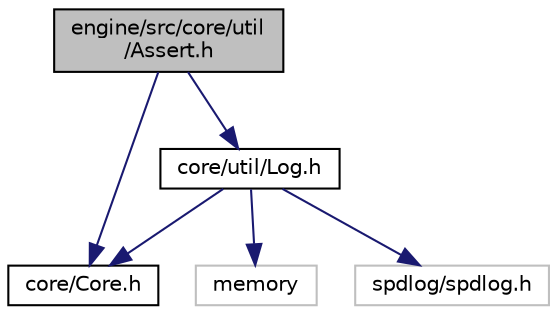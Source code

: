 digraph "engine/src/core/util/Assert.h"
{
 // LATEX_PDF_SIZE
  edge [fontname="Helvetica",fontsize="10",labelfontname="Helvetica",labelfontsize="10"];
  node [fontname="Helvetica",fontsize="10",shape=record];
  Node1 [label="engine/src/core/util\l/Assert.h",height=0.2,width=0.4,color="black", fillcolor="grey75", style="filled", fontcolor="black",tooltip="This is a utility file that is primarily used for debugging the internals of the engine when incorrec..."];
  Node1 -> Node2 [color="midnightblue",fontsize="10",style="solid",fontname="Helvetica"];
  Node2 [label="core/Core.h",height=0.2,width=0.4,color="black", fillcolor="white", style="filled",URL="$Core_8h.html",tooltip="Core macros to be used all throughout the engine for development and production purposes."];
  Node1 -> Node3 [color="midnightblue",fontsize="10",style="solid",fontname="Helvetica"];
  Node3 [label="core/util/Log.h",height=0.2,width=0.4,color="black", fillcolor="white", style="filled",URL="$Log_8h.html",tooltip="The engines logging utility."];
  Node3 -> Node4 [color="midnightblue",fontsize="10",style="solid",fontname="Helvetica"];
  Node4 [label="memory",height=0.2,width=0.4,color="grey75", fillcolor="white", style="filled",tooltip=" "];
  Node3 -> Node5 [color="midnightblue",fontsize="10",style="solid",fontname="Helvetica"];
  Node5 [label="spdlog/spdlog.h",height=0.2,width=0.4,color="grey75", fillcolor="white", style="filled",tooltip=" "];
  Node3 -> Node2 [color="midnightblue",fontsize="10",style="solid",fontname="Helvetica"];
}
